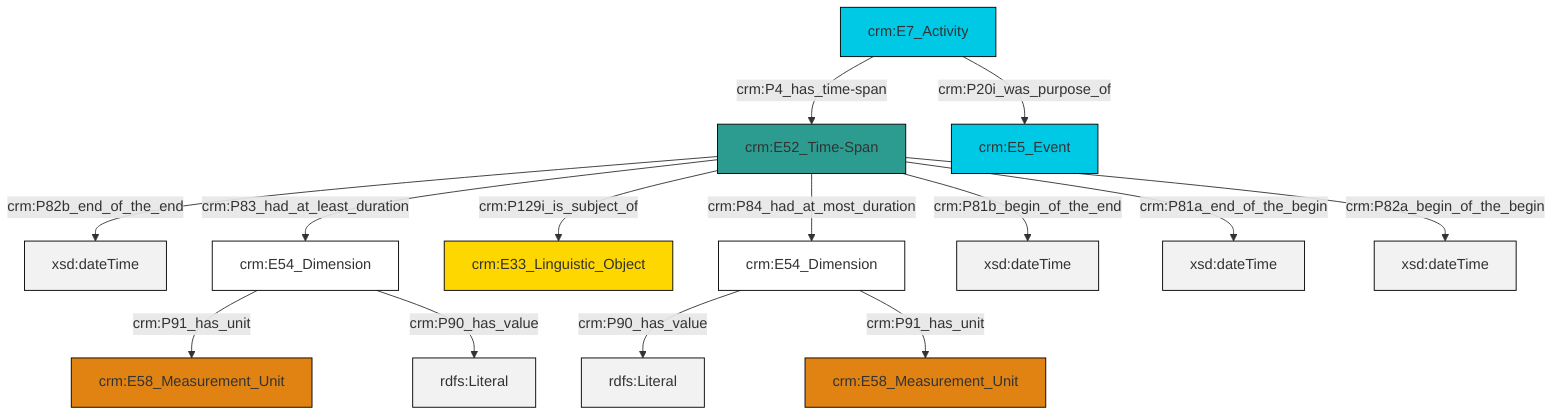 graph TD
classDef Literal fill:#f2f2f2,stroke:#000000;
classDef CRM_Entity fill:#FFFFFF,stroke:#000000;
classDef Temporal_Entity fill:#00C9E6, stroke:#000000;
classDef Type fill:#E18312, stroke:#000000;
classDef Time-Span fill:#2C9C91, stroke:#000000;
classDef Appellation fill:#FFEB7F, stroke:#000000;
classDef Place fill:#008836, stroke:#000000;
classDef Persistent_Item fill:#B266B2, stroke:#000000;
classDef Conceptual_Object fill:#FFD700, stroke:#000000;
classDef Physical_Thing fill:#D2B48C, stroke:#000000;
classDef Actor fill:#f58aad, stroke:#000000;
classDef PC_Classes fill:#4ce600, stroke:#000000;
classDef Multi fill:#cccccc,stroke:#000000;

0["crm:E52_Time-Span"]:::Time-Span -->|crm:P82b_end_of_the_end| 1[xsd:dateTime]:::Literal
2["crm:E7_Activity"]:::Temporal_Entity -->|crm:P20i_was_purpose_of| 4["crm:E5_Event"]:::Temporal_Entity
2["crm:E7_Activity"]:::Temporal_Entity -->|crm:P4_has_time-span| 0["crm:E52_Time-Span"]:::Time-Span
5["crm:E54_Dimension"]:::CRM_Entity -->|crm:P91_has_unit| 13["crm:E58_Measurement_Unit"]:::Type
0["crm:E52_Time-Span"]:::Time-Span -->|crm:P83_had_at_least_duration| 5["crm:E54_Dimension"]:::CRM_Entity
0["crm:E52_Time-Span"]:::Time-Span -->|crm:P81b_begin_of_the_end| 14[xsd:dateTime]:::Literal
11["crm:E54_Dimension"]:::CRM_Entity -->|crm:P90_has_value| 18[rdfs:Literal]:::Literal
0["crm:E52_Time-Span"]:::Time-Span -->|crm:P81a_end_of_the_begin| 19[xsd:dateTime]:::Literal
5["crm:E54_Dimension"]:::CRM_Entity -->|crm:P90_has_value| 20[rdfs:Literal]:::Literal
0["crm:E52_Time-Span"]:::Time-Span -->|crm:P84_had_at_most_duration| 11["crm:E54_Dimension"]:::CRM_Entity
11["crm:E54_Dimension"]:::CRM_Entity -->|crm:P91_has_unit| 16["crm:E58_Measurement_Unit"]:::Type
0["crm:E52_Time-Span"]:::Time-Span -->|crm:P129i_is_subject_of| 9["crm:E33_Linguistic_Object"]:::Conceptual_Object
0["crm:E52_Time-Span"]:::Time-Span -->|crm:P82a_begin_of_the_begin| 21[xsd:dateTime]:::Literal